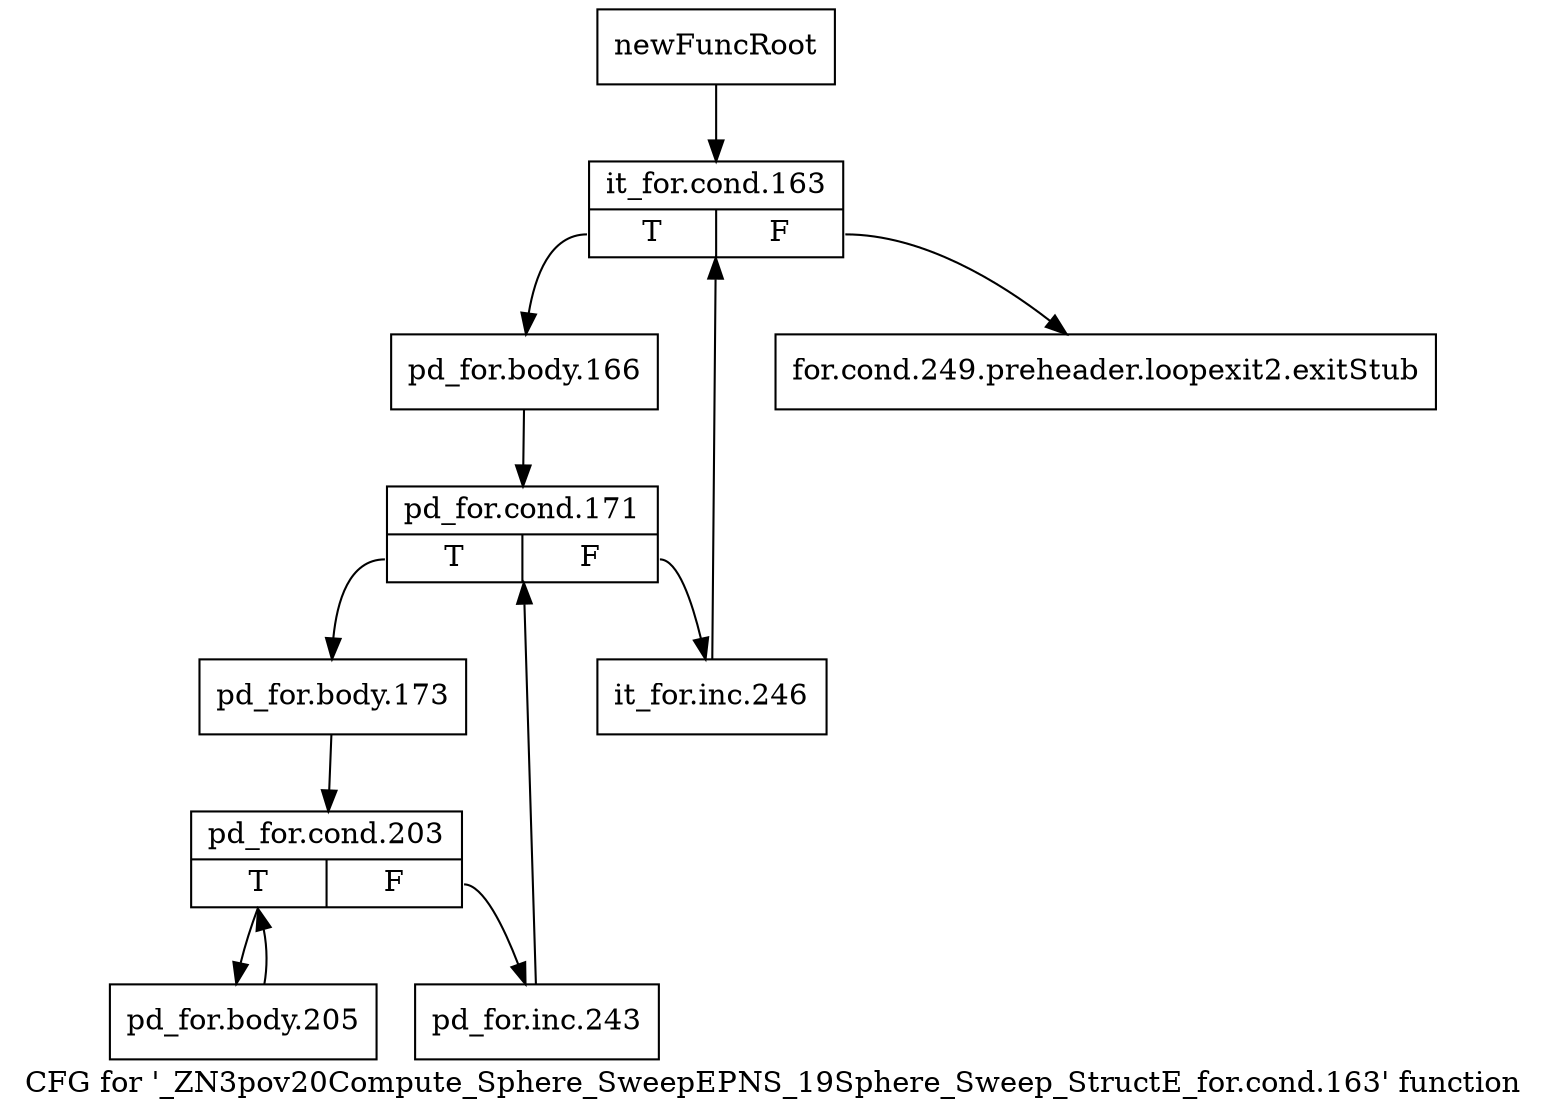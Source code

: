 digraph "CFG for '_ZN3pov20Compute_Sphere_SweepEPNS_19Sphere_Sweep_StructE_for.cond.163' function" {
	label="CFG for '_ZN3pov20Compute_Sphere_SweepEPNS_19Sphere_Sweep_StructE_for.cond.163' function";

	Node0x2c440a0 [shape=record,label="{newFuncRoot}"];
	Node0x2c440a0 -> Node0x2c44140;
	Node0x2c440f0 [shape=record,label="{for.cond.249.preheader.loopexit2.exitStub}"];
	Node0x2c44140 [shape=record,label="{it_for.cond.163|{<s0>T|<s1>F}}"];
	Node0x2c44140:s0 -> Node0x2c44190;
	Node0x2c44140:s1 -> Node0x2c440f0;
	Node0x2c44190 [shape=record,label="{pd_for.body.166}"];
	Node0x2c44190 -> Node0x2c441e0;
	Node0x2c441e0 [shape=record,label="{pd_for.cond.171|{<s0>T|<s1>F}}"];
	Node0x2c441e0:s0 -> Node0x2c44280;
	Node0x2c441e0:s1 -> Node0x2c44230;
	Node0x2c44230 [shape=record,label="{it_for.inc.246}"];
	Node0x2c44230 -> Node0x2c44140;
	Node0x2c44280 [shape=record,label="{pd_for.body.173}"];
	Node0x2c44280 -> Node0x2c442d0;
	Node0x2c442d0 [shape=record,label="{pd_for.cond.203|{<s0>T|<s1>F}}"];
	Node0x2c442d0:s0 -> Node0x2c44370;
	Node0x2c442d0:s1 -> Node0x2c44320;
	Node0x2c44320 [shape=record,label="{pd_for.inc.243}"];
	Node0x2c44320 -> Node0x2c441e0;
	Node0x2c44370 [shape=record,label="{pd_for.body.205}"];
	Node0x2c44370 -> Node0x2c442d0;
}

